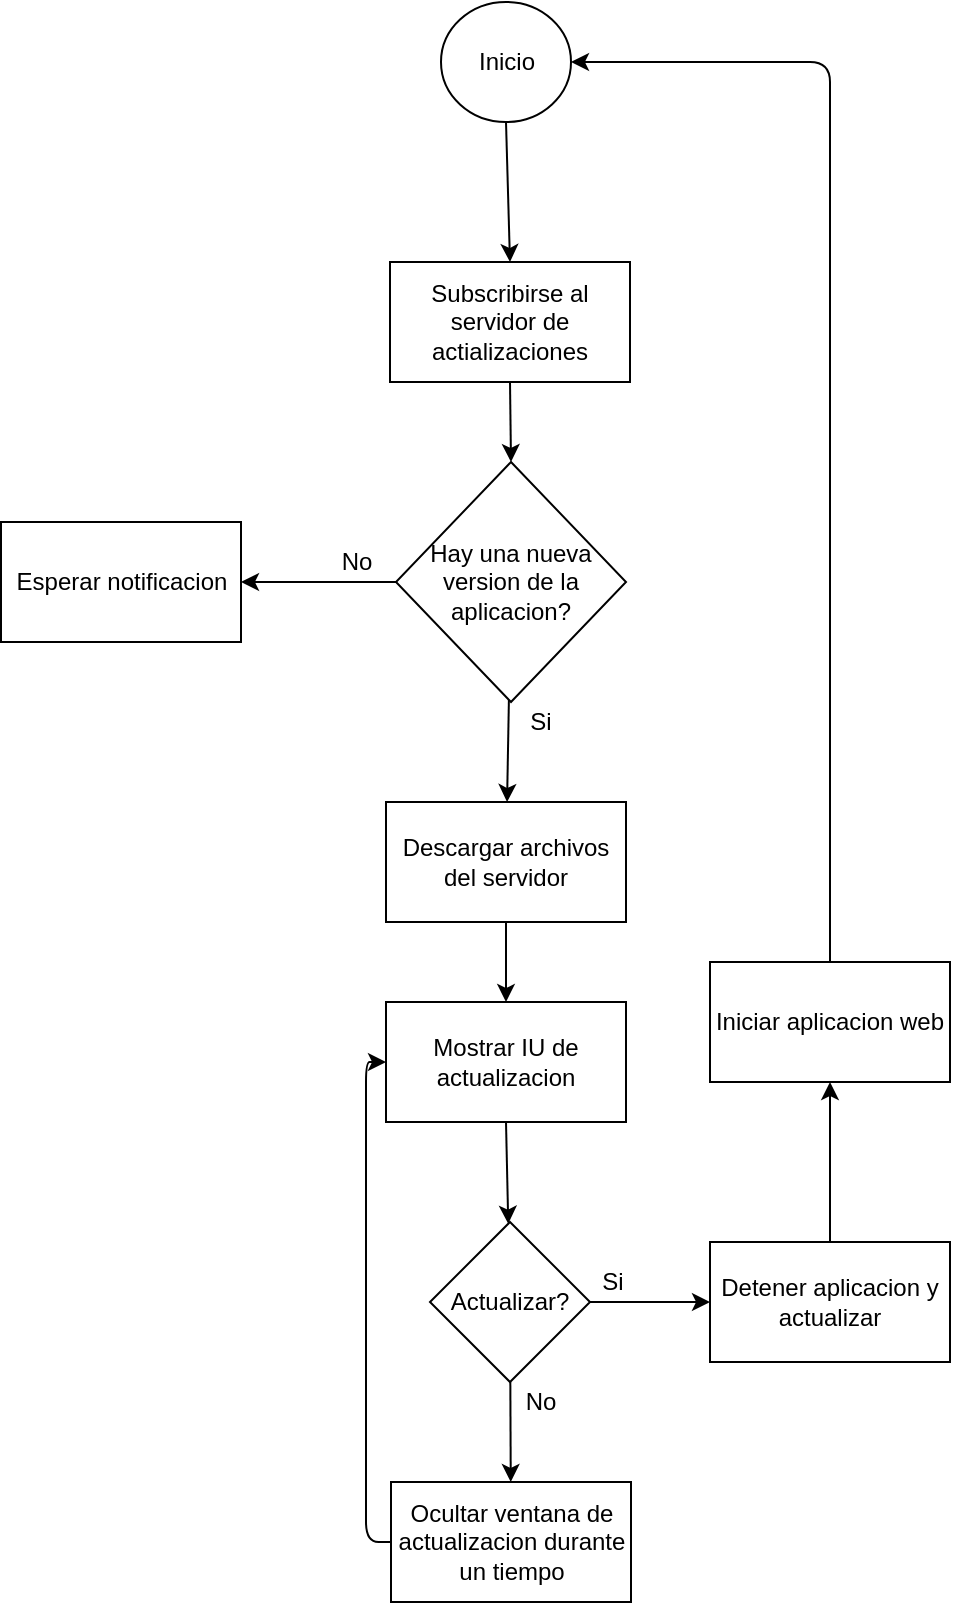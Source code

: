 <mxfile>
    <diagram id="_jr_EydRtDS3Bh44kGRg" name="flowchart">
        <mxGraphModel dx="816" dy="531" grid="1" gridSize="10" guides="1" tooltips="1" connect="1" arrows="1" fold="1" page="1" pageScale="1" pageWidth="850" pageHeight="1100" math="0" shadow="0">
            <root>
                <mxCell id="0"/>
                <mxCell id="1" parent="0"/>
                <mxCell id="4" style="edgeStyle=none;html=1;exitX=0.5;exitY=1;exitDx=0;exitDy=0;entryX=0.5;entryY=0;entryDx=0;entryDy=0;" edge="1" parent="1" source="2" target="3">
                    <mxGeometry relative="1" as="geometry"/>
                </mxCell>
                <mxCell id="2" value="Inicio" style="ellipse;whiteSpace=wrap;html=1;" vertex="1" parent="1">
                    <mxGeometry x="390.5" y="180" width="65" height="60" as="geometry"/>
                </mxCell>
                <mxCell id="6" style="edgeStyle=none;html=1;exitX=0.5;exitY=1;exitDx=0;exitDy=0;entryX=0.5;entryY=0;entryDx=0;entryDy=0;" edge="1" parent="1" source="3" target="5">
                    <mxGeometry relative="1" as="geometry"/>
                </mxCell>
                <mxCell id="3" value="Subscribirse al servidor de actializaciones" style="whiteSpace=wrap;html=1;" vertex="1" parent="1">
                    <mxGeometry x="365" y="310" width="120" height="60" as="geometry"/>
                </mxCell>
                <mxCell id="8" value="" style="edgeStyle=none;html=1;" edge="1" parent="1" source="5" target="7">
                    <mxGeometry relative="1" as="geometry"/>
                </mxCell>
                <mxCell id="11" value="" style="edgeStyle=none;html=1;" edge="1" parent="1" source="5" target="10">
                    <mxGeometry relative="1" as="geometry"/>
                </mxCell>
                <mxCell id="5" value="Hay una nueva version de la aplicacion?" style="rhombus;whiteSpace=wrap;html=1;" vertex="1" parent="1">
                    <mxGeometry x="368" y="410" width="115" height="120" as="geometry"/>
                </mxCell>
                <mxCell id="7" value="Esperar notificacion" style="whiteSpace=wrap;html=1;" vertex="1" parent="1">
                    <mxGeometry x="170.5" y="440" width="120" height="60" as="geometry"/>
                </mxCell>
                <mxCell id="9" value="No" style="text;html=1;resizable=0;autosize=1;align=center;verticalAlign=middle;points=[];fillColor=none;strokeColor=none;rounded=0;" vertex="1" parent="1">
                    <mxGeometry x="333" y="450" width="30" height="20" as="geometry"/>
                </mxCell>
                <mxCell id="13" value="" style="edgeStyle=none;html=1;exitX=0.5;exitY=1;exitDx=0;exitDy=0;" edge="1" parent="1" source="16" target="12">
                    <mxGeometry relative="1" as="geometry"/>
                </mxCell>
                <mxCell id="17" value="" style="edgeStyle=none;html=1;" edge="1" parent="1" source="10" target="16">
                    <mxGeometry relative="1" as="geometry"/>
                </mxCell>
                <mxCell id="10" value="Descargar archivos del servidor" style="whiteSpace=wrap;html=1;" vertex="1" parent="1">
                    <mxGeometry x="363" y="580" width="120" height="60" as="geometry"/>
                </mxCell>
                <mxCell id="15" value="" style="edgeStyle=none;html=1;" edge="1" parent="1" source="12" target="14">
                    <mxGeometry relative="1" as="geometry"/>
                </mxCell>
                <mxCell id="21" value="" style="edgeStyle=orthogonalEdgeStyle;html=1;" edge="1" parent="1" source="12" target="20">
                    <mxGeometry relative="1" as="geometry"/>
                </mxCell>
                <mxCell id="12" value="Actualizar?" style="rhombus;whiteSpace=wrap;html=1;" vertex="1" parent="1">
                    <mxGeometry x="385" y="790" width="80" height="80" as="geometry"/>
                </mxCell>
                <mxCell id="19" style="edgeStyle=orthogonalEdgeStyle;html=1;exitX=0;exitY=0.5;exitDx=0;exitDy=0;entryX=0;entryY=0.5;entryDx=0;entryDy=0;" edge="1" parent="1" source="14" target="16">
                    <mxGeometry relative="1" as="geometry"/>
                </mxCell>
                <mxCell id="14" value="Ocultar ventana de actualizacion durante un tiempo" style="whiteSpace=wrap;html=1;" vertex="1" parent="1">
                    <mxGeometry x="365.5" y="920" width="120" height="60" as="geometry"/>
                </mxCell>
                <mxCell id="16" value="&lt;span&gt;Mostrar IU de actualizacion&lt;/span&gt;" style="whiteSpace=wrap;html=1;" vertex="1" parent="1">
                    <mxGeometry x="363" y="680" width="120" height="60" as="geometry"/>
                </mxCell>
                <mxCell id="18" value="No" style="text;html=1;resizable=0;autosize=1;align=center;verticalAlign=middle;points=[];fillColor=none;strokeColor=none;rounded=0;" vertex="1" parent="1">
                    <mxGeometry x="425" y="870" width="30" height="20" as="geometry"/>
                </mxCell>
                <mxCell id="23" value="" style="edgeStyle=orthogonalEdgeStyle;html=1;" edge="1" parent="1" source="20" target="22">
                    <mxGeometry relative="1" as="geometry"/>
                </mxCell>
                <mxCell id="20" value="Detener aplicacion y actualizar" style="whiteSpace=wrap;html=1;" vertex="1" parent="1">
                    <mxGeometry x="525" y="800" width="120" height="60" as="geometry"/>
                </mxCell>
                <mxCell id="24" style="edgeStyle=orthogonalEdgeStyle;html=1;exitX=0.5;exitY=0;exitDx=0;exitDy=0;entryX=1;entryY=0.5;entryDx=0;entryDy=0;" edge="1" parent="1" source="22" target="2">
                    <mxGeometry relative="1" as="geometry"/>
                </mxCell>
                <mxCell id="22" value="Iniciar aplicacion web" style="whiteSpace=wrap;html=1;" vertex="1" parent="1">
                    <mxGeometry x="525" y="660" width="120" height="60" as="geometry"/>
                </mxCell>
                <mxCell id="25" value="Si" style="text;html=1;resizable=0;autosize=1;align=center;verticalAlign=middle;points=[];fillColor=none;strokeColor=none;rounded=0;" vertex="1" parent="1">
                    <mxGeometry x="460.5" y="810" width="30" height="20" as="geometry"/>
                </mxCell>
                <mxCell id="26" value="Si" style="text;html=1;resizable=0;autosize=1;align=center;verticalAlign=middle;points=[];fillColor=none;strokeColor=none;rounded=0;" vertex="1" parent="1">
                    <mxGeometry x="425" y="530" width="30" height="20" as="geometry"/>
                </mxCell>
            </root>
        </mxGraphModel>
    </diagram>
</mxfile>